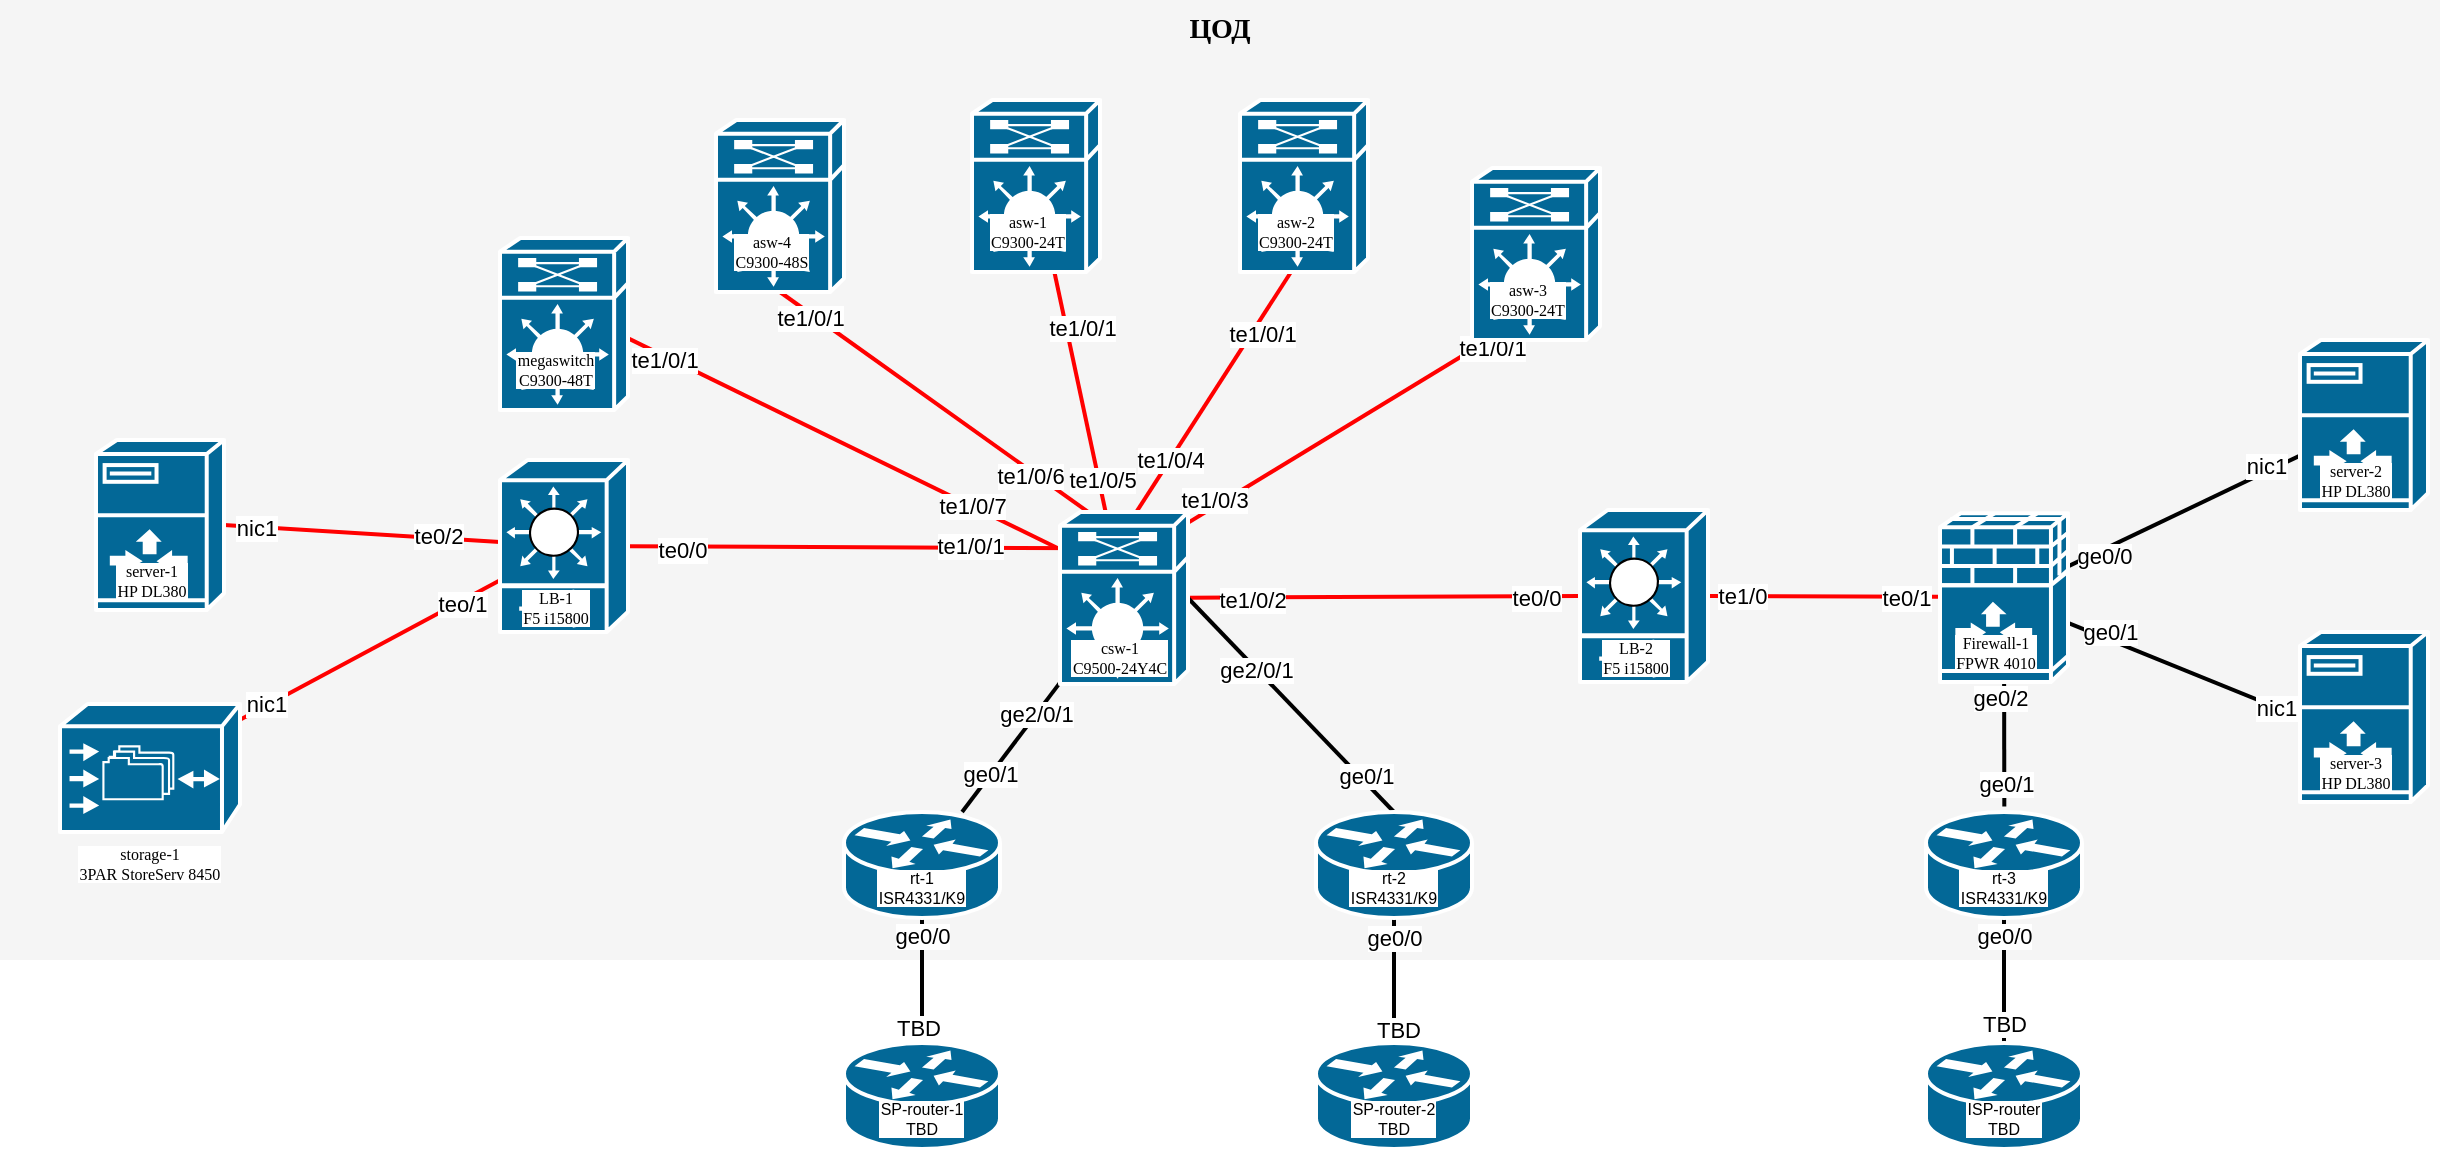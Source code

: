 <mxfile version="20.6.2" type="device"><diagram name="Page-1" id="c37626ed-c26b-45fb-9056-f9ebc6bb27b6"><mxGraphModel dx="1602" dy="1045" grid="1" gridSize="10" guides="1" tooltips="1" connect="1" arrows="1" fold="1" page="1" pageScale="1" pageWidth="1100" pageHeight="850" background="none" math="0" shadow="0"><root><mxCell id="0"/><mxCell id="1" parent="0"/><mxCell id="1c7a67bf8fd3230f-83" value="ЦОД" style="whiteSpace=wrap;html=1;rounded=0;shadow=0;comic=0;strokeWidth=1;fontFamily=Verdana;fontSize=14;fillColor=#f5f5f5;strokeColor=none;verticalAlign=top;fontStyle=1" parent="1" vertex="1"><mxGeometry x="470" y="220" width="1220" height="480" as="geometry"/></mxCell><mxCell id="1c7a67bf8fd3230f-37" style="edgeStyle=none;html=1;labelBackgroundColor=none;startFill=0;endArrow=none;endFill=0;strokeWidth=2;fontFamily=Verdana;fontSize=12;strokeColor=#FF0000;fillColor=#e51400;exitX=0.5;exitY=1;exitDx=0;exitDy=0;exitPerimeter=0;entryX=0.243;entryY=0.012;entryDx=0;entryDy=0;entryPerimeter=0;" parent="1" source="VYZhUGUUAuglzrINPPdh-15" target="VYZhUGUUAuglzrINPPdh-16" edge="1"><mxGeometry relative="1" as="geometry"/></mxCell><mxCell id="pVyVXhRQnFWiGD-vonVl-17" value="te1/0/6" style="edgeLabel;html=1;align=center;verticalAlign=middle;resizable=0;points=[];" parent="1c7a67bf8fd3230f-37" vertex="1" connectable="0"><mxGeometry x="0.805" y="3" relative="1" as="geometry"><mxPoint x="-17" y="-6" as="offset"/></mxGeometry></mxCell><mxCell id="pVyVXhRQnFWiGD-vonVl-22" value="te1/0/1" style="edgeLabel;html=1;align=center;verticalAlign=middle;resizable=0;points=[];" parent="1c7a67bf8fd3230f-37" vertex="1" connectable="0"><mxGeometry x="-0.795" y="-2" relative="1" as="geometry"><mxPoint as="offset"/></mxGeometry></mxCell><mxCell id="1c7a67bf8fd3230f-38" style="edgeStyle=none;html=1;labelBackgroundColor=none;startFill=0;endArrow=none;endFill=0;strokeWidth=2;fontFamily=Verdana;fontSize=12;strokeColor=#FF0000;fillColor=#e51400;" parent="1" source="1c7a67bf8fd3230f-2" target="VYZhUGUUAuglzrINPPdh-16" edge="1"><mxGeometry relative="1" as="geometry"/></mxCell><mxCell id="pVyVXhRQnFWiGD-vonVl-16" value="te1/0/5" style="edgeLabel;html=1;align=center;verticalAlign=middle;resizable=0;points=[];" parent="1c7a67bf8fd3230f-38" vertex="1" connectable="0"><mxGeometry x="0.726" y="1" relative="1" as="geometry"><mxPoint as="offset"/></mxGeometry></mxCell><mxCell id="pVyVXhRQnFWiGD-vonVl-21" value="te1/0/1" style="edgeLabel;html=1;align=center;verticalAlign=middle;resizable=0;points=[];" parent="1c7a67bf8fd3230f-38" vertex="1" connectable="0"><mxGeometry x="-0.683" y="-3" relative="1" as="geometry"><mxPoint x="12" y="8" as="offset"/></mxGeometry></mxCell><object label="asw-1&#10;%Model%" Power="45" Model="C9300-24T" Heights="1" Power_max="250" placeholders="1" id="1c7a67bf8fd3230f-2"><mxCell style="shape=mxgraph.cisco.misc.route_switch_processor;dashed=0;fillColor=#036897;strokeColor=#ffffff;strokeWidth=2;verticalLabelPosition=bottom;verticalAlign=top;rounded=0;shadow=0;comic=0;fontFamily=Verdana;fontSize=8;movableLabel=1;labelBackgroundColor=default;labelBorderColor=none;" parent="1" vertex="1"><mxGeometry x="956" y="270" width="64" height="86" as="geometry"><mxPoint x="-4" y="-36" as="offset"/></mxGeometry></mxCell></object><mxCell id="1c7a67bf8fd3230f-39" style="edgeStyle=none;html=1;labelBackgroundColor=none;startFill=0;endArrow=none;endFill=0;strokeWidth=2;fontFamily=Verdana;fontSize=12;strokeColor=#FF0000;fillColor=#e51400;exitX=0.44;exitY=0.952;exitDx=0;exitDy=0;exitPerimeter=0;entryX=0.592;entryY=0.005;entryDx=0;entryDy=0;entryPerimeter=0;" parent="1" source="VYZhUGUUAuglzrINPPdh-13" target="VYZhUGUUAuglzrINPPdh-16" edge="1"><mxGeometry relative="1" as="geometry"/></mxCell><mxCell id="pVyVXhRQnFWiGD-vonVl-15" value="te1/0/4" style="edgeLabel;html=1;align=center;verticalAlign=middle;resizable=0;points=[];" parent="1c7a67bf8fd3230f-39" vertex="1" connectable="0"><mxGeometry x="0.571" relative="1" as="geometry"><mxPoint as="offset"/></mxGeometry></mxCell><mxCell id="pVyVXhRQnFWiGD-vonVl-20" value="te1/0/1" style="edgeLabel;html=1;align=center;verticalAlign=middle;resizable=0;points=[];" parent="1c7a67bf8fd3230f-39" vertex="1" connectable="0"><mxGeometry x="-0.587" y="-1" relative="1" as="geometry"><mxPoint y="10" as="offset"/></mxGeometry></mxCell><mxCell id="1c7a67bf8fd3230f-40" style="edgeStyle=none;html=1;labelBackgroundColor=none;startFill=0;endArrow=none;endFill=0;strokeWidth=2;fontFamily=Verdana;fontSize=12;strokeColor=#FF0000;fillColor=#e51400;exitX=0.44;exitY=0.859;exitDx=0;exitDy=0;exitPerimeter=0;entryX=0.922;entryY=0.098;entryDx=0;entryDy=0;entryPerimeter=0;" parent="1" source="VYZhUGUUAuglzrINPPdh-14" target="VYZhUGUUAuglzrINPPdh-16" edge="1"><mxGeometry relative="1" as="geometry"/></mxCell><mxCell id="pVyVXhRQnFWiGD-vonVl-14" value="te1/0/3" style="edgeLabel;html=1;align=center;verticalAlign=middle;resizable=0;points=[];" parent="1c7a67bf8fd3230f-40" vertex="1" connectable="0"><mxGeometry x="0.775" y="-3" relative="1" as="geometry"><mxPoint as="offset"/></mxGeometry></mxCell><mxCell id="pVyVXhRQnFWiGD-vonVl-19" value="te1/0/1" style="edgeLabel;html=1;align=center;verticalAlign=middle;resizable=0;points=[];" parent="1c7a67bf8fd3230f-40" vertex="1" connectable="0"><mxGeometry x="-0.76" y="4" relative="1" as="geometry"><mxPoint as="offset"/></mxGeometry></mxCell><mxCell id="1c7a67bf8fd3230f-41" style="edgeStyle=none;html=1;labelBackgroundColor=none;startFill=0;endArrow=none;endFill=0;strokeWidth=2;fontFamily=Verdana;fontSize=12;strokeColor=#FF0000;fillColor=#e51400;entryX=0;entryY=0.5;entryDx=0;entryDy=0;entryPerimeter=0;" parent="1" source="VYZhUGUUAuglzrINPPdh-16" target="VYZhUGUUAuglzrINPPdh-25" edge="1"><mxGeometry relative="1" as="geometry"/></mxCell><mxCell id="pVyVXhRQnFWiGD-vonVl-13" value="te1/0/2" style="edgeLabel;html=1;align=center;verticalAlign=middle;resizable=0;points=[];" parent="1c7a67bf8fd3230f-41" vertex="1" connectable="0"><mxGeometry x="-0.406" y="-1" relative="1" as="geometry"><mxPoint x="-26" as="offset"/></mxGeometry></mxCell><mxCell id="pVyVXhRQnFWiGD-vonVl-18" value="te0/0" style="edgeLabel;html=1;align=center;verticalAlign=middle;resizable=0;points=[];" parent="1c7a67bf8fd3230f-41" vertex="1" connectable="0"><mxGeometry x="0.773" y="-1" relative="1" as="geometry"><mxPoint as="offset"/></mxGeometry></mxCell><mxCell id="1c7a67bf8fd3230f-45" style="edgeStyle=none;html=1;labelBackgroundColor=none;startFill=0;endArrow=none;endFill=0;strokeWidth=2;fontFamily=Verdana;fontSize=12;strokeColor=#FF0000;fillColor=#e51400;exitX=0.382;exitY=0.211;exitDx=0;exitDy=0;exitPerimeter=0;" parent="1" source="VYZhUGUUAuglzrINPPdh-16" target="1c7a67bf8fd3230f-6" edge="1"><mxGeometry relative="1" as="geometry"/></mxCell><mxCell id="pVyVXhRQnFWiGD-vonVl-1" value="te1/0/1" style="edgeLabel;html=1;align=center;verticalAlign=middle;resizable=0;points=[];" parent="1c7a67bf8fd3230f-45" vertex="1" connectable="0"><mxGeometry x="-0.423" y="-1" relative="1" as="geometry"><mxPoint as="offset"/></mxGeometry></mxCell><mxCell id="pVyVXhRQnFWiGD-vonVl-2" value="te0/0" style="edgeLabel;html=1;align=center;verticalAlign=middle;resizable=0;points=[];" parent="1c7a67bf8fd3230f-45" vertex="1" connectable="0"><mxGeometry x="0.776" y="2" relative="1" as="geometry"><mxPoint as="offset"/></mxGeometry></mxCell><mxCell id="1c7a67bf8fd3230f-49" style="edgeStyle=none;html=1;labelBackgroundColor=none;startFill=0;endArrow=none;endFill=0;strokeWidth=2;fontFamily=Verdana;fontSize=12;" parent="1" source="VYZhUGUUAuglzrINPPdh-16" target="1c7a67bf8fd3230f-46" edge="1"><mxGeometry relative="1" as="geometry"/></mxCell><mxCell id="pVyVXhRQnFWiGD-vonVl-7" value="ge0/1" style="edgeLabel;html=1;align=center;verticalAlign=middle;resizable=0;points=[];" parent="1c7a67bf8fd3230f-49" vertex="1" connectable="0"><mxGeometry x="0.412" y="-1" relative="1" as="geometry"><mxPoint as="offset"/></mxGeometry></mxCell><mxCell id="pVyVXhRQnFWiGD-vonVl-8" value="ge2/0/1" style="edgeLabel;html=1;align=center;verticalAlign=middle;resizable=0;points=[];" parent="1c7a67bf8fd3230f-49" vertex="1" connectable="0"><mxGeometry x="-0.536" relative="1" as="geometry"><mxPoint x="-1" as="offset"/></mxGeometry></mxCell><mxCell id="1c7a67bf8fd3230f-50" style="edgeStyle=none;html=1;labelBackgroundColor=none;startFill=0;endArrow=none;endFill=0;strokeWidth=2;fontFamily=Verdana;fontSize=12;exitX=1;exitY=0.5;exitDx=0;exitDy=0;exitPerimeter=0;entryX=0.5;entryY=0;entryDx=0;entryDy=0;entryPerimeter=0;" parent="1" source="VYZhUGUUAuglzrINPPdh-16" target="VYZhUGUUAuglzrINPPdh-19" edge="1"><mxGeometry relative="1" as="geometry"/></mxCell><mxCell id="pVyVXhRQnFWiGD-vonVl-9" value="ge2/0/1" style="edgeLabel;html=1;align=center;verticalAlign=middle;resizable=0;points=[];" parent="1c7a67bf8fd3230f-50" vertex="1" connectable="0"><mxGeometry x="-0.328" y="-1" relative="1" as="geometry"><mxPoint y="-1" as="offset"/></mxGeometry></mxCell><mxCell id="pVyVXhRQnFWiGD-vonVl-10" value="ge0/1" style="edgeLabel;html=1;align=center;verticalAlign=middle;resizable=0;points=[];" parent="1c7a67bf8fd3230f-50" vertex="1" connectable="0"><mxGeometry x="0.69" y="2" relative="1" as="geometry"><mxPoint as="offset"/></mxGeometry></mxCell><mxCell id="1c7a67bf8fd3230f-64" style="edgeStyle=none;html=1;labelBackgroundColor=none;startFill=0;endArrow=none;endFill=0;strokeWidth=2;fontFamily=Verdana;fontSize=12;strokeColor=#FF0000;fillColor=#e51400;entryX=1;entryY=0.5;entryDx=0;entryDy=0;entryPerimeter=0;" parent="1" source="1c7a67bf8fd3230f-6" target="VYZhUGUUAuglzrINPPdh-29" edge="1"><mxGeometry relative="1" as="geometry"/></mxCell><mxCell id="pVyVXhRQnFWiGD-vonVl-3" value="te0/2" style="edgeLabel;html=1;align=center;verticalAlign=middle;resizable=0;points=[];" parent="1c7a67bf8fd3230f-64" vertex="1" connectable="0"><mxGeometry x="-0.547" y="-1" relative="1" as="geometry"><mxPoint as="offset"/></mxGeometry></mxCell><mxCell id="pVyVXhRQnFWiGD-vonVl-4" value="nic1" style="edgeLabel;html=1;align=center;verticalAlign=middle;resizable=0;points=[];" parent="1c7a67bf8fd3230f-64" vertex="1" connectable="0"><mxGeometry x="0.767" relative="1" as="geometry"><mxPoint as="offset"/></mxGeometry></mxCell><mxCell id="1c7a67bf8fd3230f-65" style="edgeStyle=none;html=1;labelBackgroundColor=none;startFill=0;endArrow=none;endFill=0;strokeWidth=2;fontFamily=Verdana;fontSize=12;fillColor=#e51400;strokeColor=#FF0000;" parent="1" source="1c7a67bf8fd3230f-6" target="1c7a67bf8fd3230f-8" edge="1"><mxGeometry relative="1" as="geometry"/></mxCell><mxCell id="pVyVXhRQnFWiGD-vonVl-5" value="nic1" style="edgeLabel;html=1;align=center;verticalAlign=middle;resizable=0;points=[];" parent="1c7a67bf8fd3230f-65" vertex="1" connectable="0"><mxGeometry x="0.788" y="-1" relative="1" as="geometry"><mxPoint as="offset"/></mxGeometry></mxCell><mxCell id="pVyVXhRQnFWiGD-vonVl-6" value="teo/1" style="edgeLabel;html=1;align=center;verticalAlign=middle;resizable=0;points=[];" parent="1c7a67bf8fd3230f-65" vertex="1" connectable="0"><mxGeometry x="-0.699" y="1" relative="1" as="geometry"><mxPoint as="offset"/></mxGeometry></mxCell><object label="LB-1&#10;%Model%" placeholders="1" Power="300" Model="F5 i15800" Power_max="750" Height="1" id="1c7a67bf8fd3230f-6"><mxCell style="shape=mxgraph.cisco.switches.content_switch;dashed=0;fillColor=#036897;strokeColor=#ffffff;strokeWidth=2;verticalLabelPosition=middle;verticalAlign=middle;rounded=0;shadow=0;comic=0;fontFamily=Verdana;fontSize=8;movableLabel=1;labelBackgroundColor=default;labelPosition=center;align=center;" parent="1" vertex="1"><mxGeometry x="720" y="450" width="64" height="86" as="geometry"><mxPoint x="-4" y="31" as="offset"/></mxGeometry></mxCell></object><mxCell id="1c7a67bf8fd3230f-42" style="edgeStyle=none;html=1;labelBackgroundColor=none;startFill=0;endArrow=none;endFill=0;strokeWidth=2;fontFamily=Verdana;fontSize=12;strokeColor=#FF0000;fillColor=#e51400;exitX=1;exitY=0.5;exitDx=0;exitDy=0;exitPerimeter=0;" parent="1" source="VYZhUGUUAuglzrINPPdh-25" target="1c7a67bf8fd3230f-10" edge="1"><mxGeometry relative="1" as="geometry"/></mxCell><mxCell id="pVyVXhRQnFWiGD-vonVl-23" value="te1/0" style="edgeLabel;html=1;align=center;verticalAlign=middle;resizable=0;points=[];" parent="1c7a67bf8fd3230f-42" vertex="1" connectable="0"><mxGeometry x="-0.254" y="-2" relative="1" as="geometry"><mxPoint x="-27" y="-2" as="offset"/></mxGeometry></mxCell><mxCell id="pVyVXhRQnFWiGD-vonVl-24" value="te0/1" style="edgeLabel;html=1;align=center;verticalAlign=middle;resizable=0;points=[];" parent="1c7a67bf8fd3230f-42" vertex="1" connectable="0"><mxGeometry x="0.706" y="2" relative="1" as="geometry"><mxPoint y="2" as="offset"/></mxGeometry></mxCell><object label="storage-1&#10;%Model%" placeholders="1" Model="3PAR StoreServ 8450" Power="900" Power_max="1500" Heights="2" id="1c7a67bf8fd3230f-8"><mxCell style="shape=mxgraph.cisco.storage.cisco_file_engine;dashed=0;fillColor=#036897;strokeColor=#ffffff;strokeWidth=2;verticalLabelPosition=bottom;verticalAlign=top;rounded=0;shadow=0;comic=0;fontFamily=Verdana;fontSize=8;movableLabel=1;labelBackgroundColor=default;" parent="1" vertex="1"><mxGeometry x="500" y="572" width="90" height="64" as="geometry"/></mxCell></object><mxCell id="1c7a67bf8fd3230f-43" style="edgeStyle=none;html=1;labelBackgroundColor=none;startFill=0;endArrow=none;endFill=0;strokeWidth=2;fontFamily=Verdana;fontSize=12;" parent="1" source="1c7a67bf8fd3230f-10" target="1c7a67bf8fd3230f-11" edge="1"><mxGeometry relative="1" as="geometry"/></mxCell><mxCell id="pVyVXhRQnFWiGD-vonVl-25" value="ge0/0" style="edgeLabel;html=1;align=center;verticalAlign=middle;resizable=0;points=[];" parent="1c7a67bf8fd3230f-43" vertex="1" connectable="0"><mxGeometry x="-0.356" y="-3" relative="1" as="geometry"><mxPoint x="-21" y="10" as="offset"/></mxGeometry></mxCell><mxCell id="pVyVXhRQnFWiGD-vonVl-30" value="nic1" style="edgeLabel;html=1;align=center;verticalAlign=middle;resizable=0;points=[];" parent="1c7a67bf8fd3230f-43" vertex="1" connectable="0"><mxGeometry x="0.566" y="-1" relative="1" as="geometry"><mxPoint x="8" y="-8" as="offset"/></mxGeometry></mxCell><mxCell id="1c7a67bf8fd3230f-44" style="edgeStyle=none;html=1;labelBackgroundColor=none;startFill=0;endArrow=none;endFill=0;strokeWidth=2;fontFamily=Verdana;fontSize=12;entryX=0;entryY=0.5;entryDx=0;entryDy=0;entryPerimeter=0;" parent="1" source="1c7a67bf8fd3230f-10" target="VYZhUGUUAuglzrINPPdh-27" edge="1"><mxGeometry relative="1" as="geometry"/></mxCell><mxCell id="pVyVXhRQnFWiGD-vonVl-26" value="ge0/1" style="edgeLabel;html=1;align=center;verticalAlign=middle;resizable=0;points=[];" parent="1c7a67bf8fd3230f-44" vertex="1" connectable="0"><mxGeometry x="-0.744" y="-3" relative="1" as="geometry"><mxPoint x="7" y="-5" as="offset"/></mxGeometry></mxCell><mxCell id="pVyVXhRQnFWiGD-vonVl-31" value="nic1" style="edgeLabel;html=1;align=center;verticalAlign=middle;resizable=0;points=[];" parent="1c7a67bf8fd3230f-44" vertex="1" connectable="0"><mxGeometry x="0.782" relative="1" as="geometry"><mxPoint as="offset"/></mxGeometry></mxCell><mxCell id="1c7a67bf8fd3230f-51" style="edgeStyle=none;html=1;labelBackgroundColor=none;startFill=0;endArrow=none;endFill=0;strokeWidth=2;fontFamily=Verdana;fontSize=12;entryX=0.502;entryY=-0.052;entryDx=0;entryDy=0;entryPerimeter=0;" parent="1" source="1c7a67bf8fd3230f-10" target="VYZhUGUUAuglzrINPPdh-20" edge="1"><mxGeometry relative="1" as="geometry"/></mxCell><mxCell id="pVyVXhRQnFWiGD-vonVl-27" value="ge0/2" style="edgeLabel;html=1;align=center;verticalAlign=middle;resizable=0;points=[];" parent="1c7a67bf8fd3230f-51" vertex="1" connectable="0"><mxGeometry x="-0.289" y="1" relative="1" as="geometry"><mxPoint x="-3" y="-14" as="offset"/></mxGeometry></mxCell><mxCell id="pVyVXhRQnFWiGD-vonVl-28" value="ge0/1" style="edgeLabel;html=1;align=center;verticalAlign=middle;resizable=0;points=[];" parent="1c7a67bf8fd3230f-51" vertex="1" connectable="0"><mxGeometry x="0.629" y="1" relative="1" as="geometry"><mxPoint as="offset"/></mxGeometry></mxCell><object label="Firewall-1&#10;%Model%" Model="FPWR 4010" Power="" Power_max="" placeholders="1" Heights="" id="1c7a67bf8fd3230f-10"><mxCell style="shape=mxgraph.cisco.security.ios_firewall;dashed=0;fillColor=#036897;strokeColor=#ffffff;strokeWidth=2;verticalLabelPosition=middle;verticalAlign=middle;rounded=0;shadow=0;comic=0;fontFamily=Verdana;fontSize=8;labelBackgroundColor=default;movableLabel=1;labelPosition=center;align=center;" parent="1" vertex="1"><mxGeometry x="1440" y="476" width="64" height="85" as="geometry"><mxPoint x="-4" y="28" as="offset"/></mxGeometry></mxCell></object><object label="server-2&#10;%Model%" placeholders="1" Model="HP DL380" Power="450" Power_max="800" Heights="2" id="1c7a67bf8fd3230f-11"><mxCell style="shape=mxgraph.cisco.servers.server_with_router;dashed=0;fillColor=#036897;strokeColor=#ffffff;strokeWidth=2;verticalLabelPosition=middle;verticalAlign=middle;rounded=0;shadow=0;comic=0;fontFamily=Verdana;fontSize=8;labelPosition=center;align=center;labelBackgroundColor=default;movableLabel=1;" parent="1" vertex="1"><mxGeometry x="1620" y="390" width="64" height="85" as="geometry"><mxPoint x="-4" y="28" as="offset"/></mxGeometry></mxCell></object><mxCell id="1c7a67bf8fd3230f-55" style="edgeStyle=none;html=1;labelBackgroundColor=none;startFill=0;endArrow=none;endFill=0;strokeWidth=2;fontFamily=Verdana;fontSize=12;entryX=0.5;entryY=0;entryDx=0;entryDy=0;entryPerimeter=0;" parent="1" source="1c7a67bf8fd3230f-46" target="VYZhUGUUAuglzrINPPdh-22" edge="1"><mxGeometry relative="1" as="geometry"/></mxCell><mxCell id="pVyVXhRQnFWiGD-vonVl-11" value="ge0/0" style="edgeLabel;html=1;align=center;verticalAlign=middle;resizable=0;points=[];" parent="1c7a67bf8fd3230f-55" vertex="1" connectable="0"><mxGeometry x="-0.524" relative="1" as="geometry"><mxPoint y="-6" as="offset"/></mxGeometry></mxCell><mxCell id="VYZhUGUUAuglzrINPPdh-3" value="TBD" style="edgeLabel;html=1;align=center;verticalAlign=middle;resizable=0;points=[];" parent="1c7a67bf8fd3230f-55" vertex="1" connectable="0"><mxGeometry x="0.763" y="-2" relative="1" as="geometry"><mxPoint as="offset"/></mxGeometry></mxCell><object label="rt-1&#10;%Model%" Model="ISR4331/K9" Power="60" Power_max="350" Height="1" placeholders="1" id="1c7a67bf8fd3230f-46"><mxCell style="shape=mxgraph.cisco.routers.router;dashed=0;fillColor=#036897;strokeColor=#ffffff;strokeWidth=2;verticalLabelPosition=bottom;verticalAlign=top;rounded=0;shadow=0;comic=0;fontFamily=Helvetica;fontSize=8;movableLabel=1;labelBackgroundColor=default;" parent="1" vertex="1"><mxGeometry x="892" y="626" width="78" height="53" as="geometry"><mxPoint y="-31" as="offset"/></mxGeometry></mxCell></object><mxCell id="1c7a67bf8fd3230f-54" value="" style="edgeStyle=none;labelBackgroundColor=none;startFill=0;endArrow=none;endFill=0;strokeWidth=2;fontFamily=Verdana;fontSize=12;entryX=0.5;entryY=0;entryDx=0;entryDy=0;entryPerimeter=0;exitX=0.5;exitY=1;exitDx=0;exitDy=0;exitPerimeter=0;" parent="1" source="VYZhUGUUAuglzrINPPdh-19" target="VYZhUGUUAuglzrINPPdh-23" edge="1"><mxGeometry relative="1" as="geometry"/></mxCell><mxCell id="pVyVXhRQnFWiGD-vonVl-12" value="ge0/0" style="edgeLabel;html=1;align=center;verticalAlign=middle;resizable=0;points=[];" parent="1c7a67bf8fd3230f-54" vertex="1" connectable="0"><mxGeometry x="-0.639" y="-2" relative="1" as="geometry"><mxPoint x="2" y="-2" as="offset"/></mxGeometry></mxCell><mxCell id="VYZhUGUUAuglzrINPPdh-5" value="TBD" style="edgeLabel;html=1;align=center;verticalAlign=middle;resizable=0;points=[];" parent="1c7a67bf8fd3230f-54" vertex="1" connectable="0"><mxGeometry x="0.572" y="2" relative="1" as="geometry"><mxPoint y="7" as="offset"/></mxGeometry></mxCell><mxCell id="1c7a67bf8fd3230f-52" style="edgeStyle=none;html=1;labelBackgroundColor=none;startFill=0;endArrow=none;endFill=0;strokeWidth=2;fontFamily=Verdana;fontSize=12;entryX=0.5;entryY=0;entryDx=0;entryDy=0;entryPerimeter=0;" parent="1" source="VYZhUGUUAuglzrINPPdh-20" target="VYZhUGUUAuglzrINPPdh-24" edge="1"><mxGeometry relative="1" as="geometry"/></mxCell><mxCell id="pVyVXhRQnFWiGD-vonVl-29" value="ge0/0" style="edgeLabel;html=1;align=center;verticalAlign=middle;resizable=0;points=[];" parent="1c7a67bf8fd3230f-52" vertex="1" connectable="0"><mxGeometry x="-0.642" relative="1" as="geometry"><mxPoint y="-2" as="offset"/></mxGeometry></mxCell><mxCell id="VYZhUGUUAuglzrINPPdh-7" value="TBD" style="edgeLabel;html=1;align=center;verticalAlign=middle;resizable=0;points=[];" parent="1c7a67bf8fd3230f-52" vertex="1" connectable="0"><mxGeometry x="0.515" y="-3" relative="1" as="geometry"><mxPoint x="3" y="5" as="offset"/></mxGeometry></mxCell><mxCell id="VYZhUGUUAuglzrINPPdh-9" style="edgeStyle=none;html=1;labelBackgroundColor=none;startFill=0;endArrow=none;endFill=0;strokeWidth=2;fontFamily=Verdana;fontSize=12;strokeColor=#FF0000;fillColor=#e51400;entryX=-0.016;entryY=0.211;entryDx=0;entryDy=0;entryPerimeter=0;exitX=0.942;exitY=0.562;exitDx=0;exitDy=0;exitPerimeter=0;" parent="1" source="VYZhUGUUAuglzrINPPdh-28" target="VYZhUGUUAuglzrINPPdh-16" edge="1"><mxGeometry relative="1" as="geometry"><mxPoint x="884" y="412.876" as="sourcePoint"/><mxPoint x="1030" y="508.124" as="targetPoint"/></mxGeometry></mxCell><mxCell id="VYZhUGUUAuglzrINPPdh-10" value="te1/0/7" style="edgeLabel;html=1;align=center;verticalAlign=middle;resizable=0;points=[];" parent="VYZhUGUUAuglzrINPPdh-9" vertex="1" connectable="0"><mxGeometry x="0.805" y="3" relative="1" as="geometry"><mxPoint x="-23" y="-8" as="offset"/></mxGeometry></mxCell><mxCell id="VYZhUGUUAuglzrINPPdh-11" value="te1/0/1" style="edgeLabel;html=1;align=center;verticalAlign=middle;resizable=0;points=[];" parent="VYZhUGUUAuglzrINPPdh-9" vertex="1" connectable="0"><mxGeometry x="-0.795" y="-2" relative="1" as="geometry"><mxPoint as="offset"/></mxGeometry></mxCell><object label="asw-2&#10;%Model%" Power="45" Model="C9300-24T" Heights="1" Power_max="250" placeholders="1" id="VYZhUGUUAuglzrINPPdh-13"><mxCell style="shape=mxgraph.cisco.misc.route_switch_processor;dashed=0;fillColor=#036897;strokeColor=#ffffff;strokeWidth=2;verticalLabelPosition=bottom;verticalAlign=top;rounded=0;shadow=0;comic=0;fontFamily=Verdana;fontSize=8;movableLabel=1;labelBackgroundColor=default;labelBorderColor=none;html=0;" vertex="1" parent="1"><mxGeometry x="1090" y="270" width="64" height="86" as="geometry"><mxPoint x="-4" y="-36" as="offset"/></mxGeometry></mxCell></object><object label="asw-3&#10;%Model%" Power="45" Model="C9300-24T" Heights="1" Power_max="250" placeholders="1" id="VYZhUGUUAuglzrINPPdh-14"><mxCell style="shape=mxgraph.cisco.misc.route_switch_processor;dashed=0;fillColor=#036897;strokeColor=#ffffff;strokeWidth=2;verticalLabelPosition=bottom;verticalAlign=top;rounded=0;shadow=0;comic=0;fontFamily=Verdana;fontSize=8;movableLabel=1;labelBackgroundColor=default;labelBorderColor=none;html=0;" vertex="1" parent="1"><mxGeometry x="1206" y="304" width="64" height="86" as="geometry"><mxPoint x="-4" y="-36" as="offset"/></mxGeometry></mxCell></object><object label="asw-4&#10;%Model%" Power="80" Model="C9300-48S" Heights="1" Power_max="250" placeholders="1" id="VYZhUGUUAuglzrINPPdh-15"><mxCell style="shape=mxgraph.cisco.misc.route_switch_processor;dashed=0;fillColor=#036897;strokeColor=#ffffff;strokeWidth=2;verticalLabelPosition=bottom;verticalAlign=top;rounded=0;shadow=0;comic=0;fontFamily=Verdana;fontSize=8;movableLabel=1;labelBackgroundColor=default;labelBorderColor=none;html=0;" vertex="1" parent="1"><mxGeometry x="828" y="280" width="64" height="86" as="geometry"><mxPoint x="-4" y="-36" as="offset"/></mxGeometry></mxCell></object><object label="csw-1&#10;%Model%" Power="120" Model="C9500-24Y4C" Heights="1" Power_max="650" placeholders="1" id="VYZhUGUUAuglzrINPPdh-16"><mxCell style="shape=mxgraph.cisco.misc.route_switch_processor;dashed=0;fillColor=#036897;strokeColor=#ffffff;strokeWidth=2;verticalLabelPosition=middle;verticalAlign=middle;rounded=0;shadow=0;comic=0;fontFamily=Verdana;fontSize=8;movableLabel=1;labelBackgroundColor=default;labelBorderColor=none;html=0;labelPosition=center;align=center;" vertex="1" parent="1"><mxGeometry x="1000" y="476" width="64" height="86" as="geometry"><mxPoint x="-2" y="30" as="offset"/></mxGeometry></mxCell></object><object label="rt-2&#10;%Model%" Model="ISR4331/K9" Power="60" Power_max="350" Height="1" placeholders="1" id="VYZhUGUUAuglzrINPPdh-19"><mxCell style="shape=mxgraph.cisco.routers.router;dashed=0;fillColor=#036897;strokeColor=#ffffff;strokeWidth=2;verticalLabelPosition=bottom;verticalAlign=top;rounded=0;shadow=0;comic=0;fontFamily=Helvetica;fontSize=8;movableLabel=1;labelBackgroundColor=default;labelBorderColor=none;html=0;" vertex="1" parent="1"><mxGeometry x="1128" y="626" width="78" height="53" as="geometry"><mxPoint y="-31" as="offset"/></mxGeometry></mxCell></object><object label="rt-3&#10;%Model%" Model="ISR4331/K9" Power="60" Power_max="350" Height="1" placeholders="1" id="VYZhUGUUAuglzrINPPdh-20"><mxCell style="shape=mxgraph.cisco.routers.router;dashed=0;fillColor=#036897;strokeColor=#ffffff;strokeWidth=2;verticalLabelPosition=bottom;verticalAlign=top;rounded=0;shadow=0;comic=0;fontFamily=Helvetica;fontSize=8;movableLabel=1;labelBackgroundColor=default;labelBorderColor=none;html=0;" vertex="1" parent="1"><mxGeometry x="1433" y="626" width="78" height="53" as="geometry"><mxPoint y="-31" as="offset"/></mxGeometry></mxCell></object><object label="SP-router-1&#10;%Model%" Model="TBD" Power="TBD" Power_max="TBD" Height="TBD" placeholders="1" id="VYZhUGUUAuglzrINPPdh-22"><mxCell style="shape=mxgraph.cisco.routers.router;dashed=0;fillColor=#036897;strokeColor=#ffffff;strokeWidth=2;verticalLabelPosition=bottom;verticalAlign=top;rounded=0;shadow=0;comic=0;fontFamily=Helvetica;fontSize=8;movableLabel=1;labelBackgroundColor=default;labelBorderColor=none;html=0;" vertex="1" parent="1"><mxGeometry x="892" y="741.5" width="78" height="53" as="geometry"><mxPoint y="-31" as="offset"/></mxGeometry></mxCell></object><object label="SP-router-2&#10;%Model%" Model="TBD" Power="TBD" Power_max="TBD" Height="TBD" placeholders="1" id="VYZhUGUUAuglzrINPPdh-23"><mxCell style="shape=mxgraph.cisco.routers.router;dashed=0;fillColor=#036897;strokeColor=#ffffff;strokeWidth=2;verticalLabelPosition=bottom;verticalAlign=top;rounded=0;shadow=0;comic=0;fontFamily=Helvetica;fontSize=8;movableLabel=1;labelBackgroundColor=default;labelBorderColor=none;html=0;" vertex="1" parent="1"><mxGeometry x="1128" y="741.5" width="78" height="53" as="geometry"><mxPoint y="-31" as="offset"/></mxGeometry></mxCell></object><object label="ISP-router&#10;%Model%" Model="TBD" Power="TBD" Power_max="TBD" Height="TBD" placeholders="1" id="VYZhUGUUAuglzrINPPdh-24"><mxCell style="shape=mxgraph.cisco.routers.router;dashed=0;fillColor=#036897;strokeColor=#ffffff;strokeWidth=2;verticalLabelPosition=bottom;verticalAlign=top;rounded=0;shadow=0;comic=0;fontFamily=Helvetica;fontSize=8;movableLabel=1;labelBackgroundColor=default;labelBorderColor=none;html=0;" vertex="1" parent="1"><mxGeometry x="1433" y="741.5" width="78" height="53" as="geometry"><mxPoint y="-31" as="offset"/></mxGeometry></mxCell></object><object label="LB-2&#10;%Model%" placeholders="1" Power="300" Model="F5 i15800" Power_max="750" Height="1" id="VYZhUGUUAuglzrINPPdh-25"><mxCell style="shape=mxgraph.cisco.switches.content_switch;dashed=0;fillColor=#036897;strokeColor=#ffffff;strokeWidth=2;verticalLabelPosition=middle;verticalAlign=middle;rounded=0;shadow=0;comic=0;fontFamily=Verdana;fontSize=8;movableLabel=1;labelBackgroundColor=default;labelPosition=center;align=center;" vertex="1" parent="1"><mxGeometry x="1260" y="475" width="64" height="86" as="geometry"><mxPoint x="-4" y="31" as="offset"/></mxGeometry></mxCell></object><object label="server-3&#10;%Model%" placeholders="1" Model="HP DL380" Power="450" Power_max="800" Heights="2" id="VYZhUGUUAuglzrINPPdh-27"><mxCell style="shape=mxgraph.cisco.servers.server_with_router;dashed=0;fillColor=#036897;strokeColor=#ffffff;strokeWidth=2;verticalLabelPosition=middle;verticalAlign=middle;rounded=0;shadow=0;comic=0;fontFamily=Verdana;fontSize=8;labelPosition=center;align=center;labelBackgroundColor=default;movableLabel=1;" vertex="1" parent="1"><mxGeometry x="1620" y="536.0" width="64" height="85" as="geometry"><mxPoint x="-4" y="28" as="offset"/></mxGeometry></mxCell></object><object label="megaswitch&#10;%Model%" Power="80" Model="C9300-48T" Heights="1" Power_max="450" placeholders="1" id="VYZhUGUUAuglzrINPPdh-28"><mxCell style="shape=mxgraph.cisco.misc.route_switch_processor;dashed=0;fillColor=#036897;strokeColor=#ffffff;strokeWidth=2;verticalLabelPosition=bottom;verticalAlign=top;rounded=0;shadow=0;comic=0;fontFamily=Verdana;fontSize=8;movableLabel=1;labelBackgroundColor=default;labelBorderColor=none;html=0;" vertex="1" parent="1"><mxGeometry x="720" y="339" width="64" height="86" as="geometry"><mxPoint x="-4" y="-36" as="offset"/></mxGeometry></mxCell></object><object label="server-1&#10;%Model%" placeholders="1" Model="HP DL380" Power="450" Power_max="800" Heights="2" id="VYZhUGUUAuglzrINPPdh-29"><mxCell style="shape=mxgraph.cisco.servers.server_with_router;dashed=0;fillColor=#036897;strokeColor=#ffffff;strokeWidth=2;verticalLabelPosition=middle;verticalAlign=middle;rounded=0;shadow=0;comic=0;fontFamily=Verdana;fontSize=8;labelPosition=center;align=center;labelBackgroundColor=default;movableLabel=1;labelBorderColor=none;html=0;" vertex="1" parent="1"><mxGeometry x="518" y="440.0" width="64" height="85" as="geometry"><mxPoint x="-4" y="28" as="offset"/></mxGeometry></mxCell></object></root></mxGraphModel></diagram></mxfile>